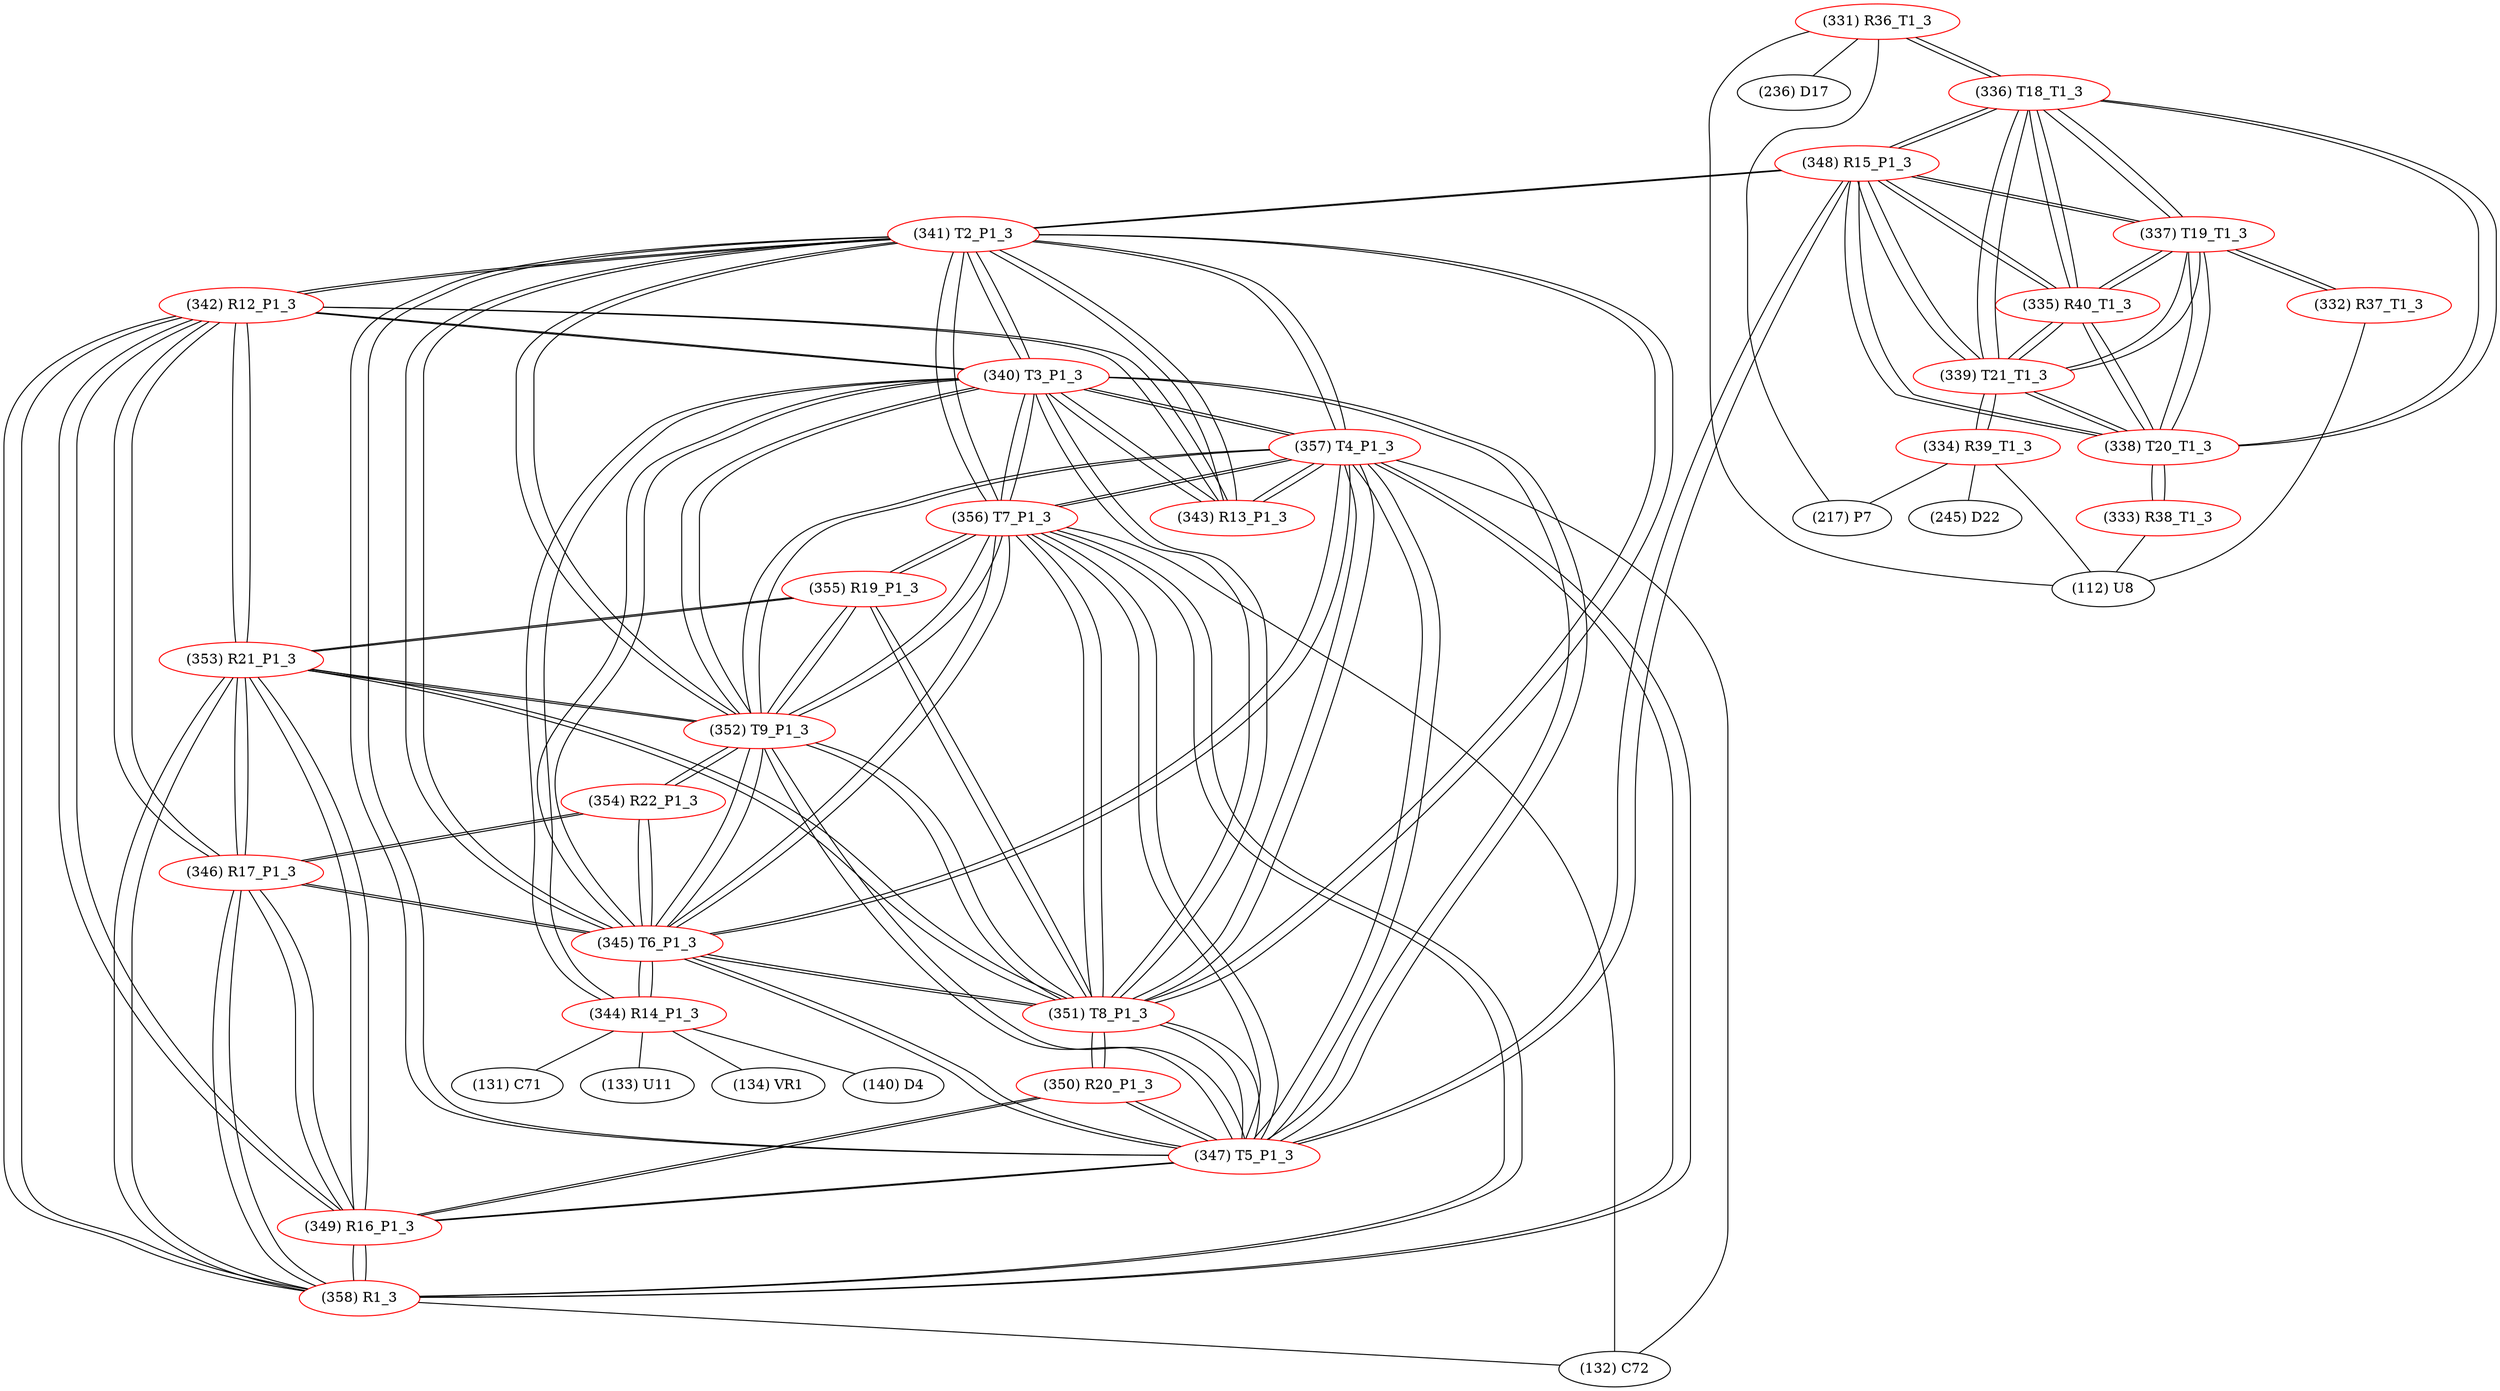 graph {
	331 [label="(331) R36_T1_3" color=red]
	217 [label="(217) P7"]
	236 [label="(236) D17"]
	112 [label="(112) U8"]
	336 [label="(336) T18_T1_3"]
	332 [label="(332) R37_T1_3" color=red]
	112 [label="(112) U8"]
	337 [label="(337) T19_T1_3"]
	333 [label="(333) R38_T1_3" color=red]
	112 [label="(112) U8"]
	338 [label="(338) T20_T1_3"]
	334 [label="(334) R39_T1_3" color=red]
	245 [label="(245) D22"]
	217 [label="(217) P7"]
	112 [label="(112) U8"]
	339 [label="(339) T21_T1_3"]
	335 [label="(335) R40_T1_3" color=red]
	348 [label="(348) R15_P1_3"]
	336 [label="(336) T18_T1_3"]
	339 [label="(339) T21_T1_3"]
	338 [label="(338) T20_T1_3"]
	337 [label="(337) T19_T1_3"]
	336 [label="(336) T18_T1_3" color=red]
	338 [label="(338) T20_T1_3"]
	337 [label="(337) T19_T1_3"]
	339 [label="(339) T21_T1_3"]
	331 [label="(331) R36_T1_3"]
	348 [label="(348) R15_P1_3"]
	335 [label="(335) R40_T1_3"]
	337 [label="(337) T19_T1_3" color=red]
	338 [label="(338) T20_T1_3"]
	336 [label="(336) T18_T1_3"]
	339 [label="(339) T21_T1_3"]
	332 [label="(332) R37_T1_3"]
	348 [label="(348) R15_P1_3"]
	335 [label="(335) R40_T1_3"]
	338 [label="(338) T20_T1_3" color=red]
	337 [label="(337) T19_T1_3"]
	336 [label="(336) T18_T1_3"]
	339 [label="(339) T21_T1_3"]
	333 [label="(333) R38_T1_3"]
	348 [label="(348) R15_P1_3"]
	335 [label="(335) R40_T1_3"]
	339 [label="(339) T21_T1_3" color=red]
	338 [label="(338) T20_T1_3"]
	337 [label="(337) T19_T1_3"]
	336 [label="(336) T18_T1_3"]
	334 [label="(334) R39_T1_3"]
	348 [label="(348) R15_P1_3"]
	335 [label="(335) R40_T1_3"]
	340 [label="(340) T3_P1_3" color=red]
	357 [label="(357) T4_P1_3"]
	356 [label="(356) T7_P1_3"]
	347 [label="(347) T5_P1_3"]
	352 [label="(352) T9_P1_3"]
	351 [label="(351) T8_P1_3"]
	345 [label="(345) T6_P1_3"]
	341 [label="(341) T2_P1_3"]
	344 [label="(344) R14_P1_3"]
	343 [label="(343) R13_P1_3"]
	342 [label="(342) R12_P1_3"]
	341 [label="(341) T2_P1_3" color=red]
	340 [label="(340) T3_P1_3"]
	357 [label="(357) T4_P1_3"]
	356 [label="(356) T7_P1_3"]
	347 [label="(347) T5_P1_3"]
	352 [label="(352) T9_P1_3"]
	351 [label="(351) T8_P1_3"]
	345 [label="(345) T6_P1_3"]
	343 [label="(343) R13_P1_3"]
	342 [label="(342) R12_P1_3"]
	348 [label="(348) R15_P1_3"]
	342 [label="(342) R12_P1_3" color=red]
	353 [label="(353) R21_P1_3"]
	349 [label="(349) R16_P1_3"]
	346 [label="(346) R17_P1_3"]
	358 [label="(358) R1_3"]
	343 [label="(343) R13_P1_3"]
	340 [label="(340) T3_P1_3"]
	341 [label="(341) T2_P1_3"]
	343 [label="(343) R13_P1_3" color=red]
	357 [label="(357) T4_P1_3"]
	340 [label="(340) T3_P1_3"]
	342 [label="(342) R12_P1_3"]
	341 [label="(341) T2_P1_3"]
	344 [label="(344) R14_P1_3" color=red]
	140 [label="(140) D4"]
	131 [label="(131) C71"]
	133 [label="(133) U11"]
	134 [label="(134) VR1"]
	340 [label="(340) T3_P1_3"]
	345 [label="(345) T6_P1_3"]
	345 [label="(345) T6_P1_3" color=red]
	340 [label="(340) T3_P1_3"]
	357 [label="(357) T4_P1_3"]
	356 [label="(356) T7_P1_3"]
	347 [label="(347) T5_P1_3"]
	352 [label="(352) T9_P1_3"]
	351 [label="(351) T8_P1_3"]
	341 [label="(341) T2_P1_3"]
	344 [label="(344) R14_P1_3"]
	354 [label="(354) R22_P1_3"]
	346 [label="(346) R17_P1_3"]
	346 [label="(346) R17_P1_3" color=red]
	353 [label="(353) R21_P1_3"]
	349 [label="(349) R16_P1_3"]
	342 [label="(342) R12_P1_3"]
	358 [label="(358) R1_3"]
	354 [label="(354) R22_P1_3"]
	345 [label="(345) T6_P1_3"]
	347 [label="(347) T5_P1_3" color=red]
	340 [label="(340) T3_P1_3"]
	357 [label="(357) T4_P1_3"]
	356 [label="(356) T7_P1_3"]
	352 [label="(352) T9_P1_3"]
	351 [label="(351) T8_P1_3"]
	345 [label="(345) T6_P1_3"]
	341 [label="(341) T2_P1_3"]
	348 [label="(348) R15_P1_3"]
	349 [label="(349) R16_P1_3"]
	350 [label="(350) R20_P1_3"]
	348 [label="(348) R15_P1_3" color=red]
	336 [label="(336) T18_T1_3"]
	339 [label="(339) T21_T1_3"]
	338 [label="(338) T20_T1_3"]
	337 [label="(337) T19_T1_3"]
	335 [label="(335) R40_T1_3"]
	341 [label="(341) T2_P1_3"]
	347 [label="(347) T5_P1_3"]
	349 [label="(349) R16_P1_3" color=red]
	353 [label="(353) R21_P1_3"]
	342 [label="(342) R12_P1_3"]
	346 [label="(346) R17_P1_3"]
	358 [label="(358) R1_3"]
	347 [label="(347) T5_P1_3"]
	350 [label="(350) R20_P1_3"]
	350 [label="(350) R20_P1_3" color=red]
	351 [label="(351) T8_P1_3"]
	349 [label="(349) R16_P1_3"]
	347 [label="(347) T5_P1_3"]
	351 [label="(351) T8_P1_3" color=red]
	340 [label="(340) T3_P1_3"]
	357 [label="(357) T4_P1_3"]
	356 [label="(356) T7_P1_3"]
	347 [label="(347) T5_P1_3"]
	352 [label="(352) T9_P1_3"]
	345 [label="(345) T6_P1_3"]
	341 [label="(341) T2_P1_3"]
	353 [label="(353) R21_P1_3"]
	355 [label="(355) R19_P1_3"]
	350 [label="(350) R20_P1_3"]
	352 [label="(352) T9_P1_3" color=red]
	354 [label="(354) R22_P1_3"]
	340 [label="(340) T3_P1_3"]
	357 [label="(357) T4_P1_3"]
	356 [label="(356) T7_P1_3"]
	347 [label="(347) T5_P1_3"]
	351 [label="(351) T8_P1_3"]
	345 [label="(345) T6_P1_3"]
	341 [label="(341) T2_P1_3"]
	353 [label="(353) R21_P1_3"]
	355 [label="(355) R19_P1_3"]
	353 [label="(353) R21_P1_3" color=red]
	349 [label="(349) R16_P1_3"]
	342 [label="(342) R12_P1_3"]
	346 [label="(346) R17_P1_3"]
	358 [label="(358) R1_3"]
	352 [label="(352) T9_P1_3"]
	351 [label="(351) T8_P1_3"]
	355 [label="(355) R19_P1_3"]
	354 [label="(354) R22_P1_3" color=red]
	352 [label="(352) T9_P1_3"]
	345 [label="(345) T6_P1_3"]
	346 [label="(346) R17_P1_3"]
	355 [label="(355) R19_P1_3" color=red]
	352 [label="(352) T9_P1_3"]
	353 [label="(353) R21_P1_3"]
	351 [label="(351) T8_P1_3"]
	356 [label="(356) T7_P1_3"]
	356 [label="(356) T7_P1_3" color=red]
	340 [label="(340) T3_P1_3"]
	357 [label="(357) T4_P1_3"]
	347 [label="(347) T5_P1_3"]
	352 [label="(352) T9_P1_3"]
	351 [label="(351) T8_P1_3"]
	345 [label="(345) T6_P1_3"]
	341 [label="(341) T2_P1_3"]
	358 [label="(358) R1_3"]
	132 [label="(132) C72"]
	355 [label="(355) R19_P1_3"]
	357 [label="(357) T4_P1_3" color=red]
	340 [label="(340) T3_P1_3"]
	356 [label="(356) T7_P1_3"]
	347 [label="(347) T5_P1_3"]
	352 [label="(352) T9_P1_3"]
	351 [label="(351) T8_P1_3"]
	345 [label="(345) T6_P1_3"]
	341 [label="(341) T2_P1_3"]
	343 [label="(343) R13_P1_3"]
	358 [label="(358) R1_3"]
	132 [label="(132) C72"]
	358 [label="(358) R1_3" color=red]
	357 [label="(357) T4_P1_3"]
	356 [label="(356) T7_P1_3"]
	132 [label="(132) C72"]
	353 [label="(353) R21_P1_3"]
	349 [label="(349) R16_P1_3"]
	342 [label="(342) R12_P1_3"]
	346 [label="(346) R17_P1_3"]
	331 -- 217
	331 -- 236
	331 -- 112
	331 -- 336
	332 -- 112
	332 -- 337
	333 -- 112
	333 -- 338
	334 -- 245
	334 -- 217
	334 -- 112
	334 -- 339
	335 -- 348
	335 -- 336
	335 -- 339
	335 -- 338
	335 -- 337
	336 -- 338
	336 -- 337
	336 -- 339
	336 -- 331
	336 -- 348
	336 -- 335
	337 -- 338
	337 -- 336
	337 -- 339
	337 -- 332
	337 -- 348
	337 -- 335
	338 -- 337
	338 -- 336
	338 -- 339
	338 -- 333
	338 -- 348
	338 -- 335
	339 -- 338
	339 -- 337
	339 -- 336
	339 -- 334
	339 -- 348
	339 -- 335
	340 -- 357
	340 -- 356
	340 -- 347
	340 -- 352
	340 -- 351
	340 -- 345
	340 -- 341
	340 -- 344
	340 -- 343
	340 -- 342
	341 -- 340
	341 -- 357
	341 -- 356
	341 -- 347
	341 -- 352
	341 -- 351
	341 -- 345
	341 -- 343
	341 -- 342
	341 -- 348
	342 -- 353
	342 -- 349
	342 -- 346
	342 -- 358
	342 -- 343
	342 -- 340
	342 -- 341
	343 -- 357
	343 -- 340
	343 -- 342
	343 -- 341
	344 -- 140
	344 -- 131
	344 -- 133
	344 -- 134
	344 -- 340
	344 -- 345
	345 -- 340
	345 -- 357
	345 -- 356
	345 -- 347
	345 -- 352
	345 -- 351
	345 -- 341
	345 -- 344
	345 -- 354
	345 -- 346
	346 -- 353
	346 -- 349
	346 -- 342
	346 -- 358
	346 -- 354
	346 -- 345
	347 -- 340
	347 -- 357
	347 -- 356
	347 -- 352
	347 -- 351
	347 -- 345
	347 -- 341
	347 -- 348
	347 -- 349
	347 -- 350
	348 -- 336
	348 -- 339
	348 -- 338
	348 -- 337
	348 -- 335
	348 -- 341
	348 -- 347
	349 -- 353
	349 -- 342
	349 -- 346
	349 -- 358
	349 -- 347
	349 -- 350
	350 -- 351
	350 -- 349
	350 -- 347
	351 -- 340
	351 -- 357
	351 -- 356
	351 -- 347
	351 -- 352
	351 -- 345
	351 -- 341
	351 -- 353
	351 -- 355
	351 -- 350
	352 -- 354
	352 -- 340
	352 -- 357
	352 -- 356
	352 -- 347
	352 -- 351
	352 -- 345
	352 -- 341
	352 -- 353
	352 -- 355
	353 -- 349
	353 -- 342
	353 -- 346
	353 -- 358
	353 -- 352
	353 -- 351
	353 -- 355
	354 -- 352
	354 -- 345
	354 -- 346
	355 -- 352
	355 -- 353
	355 -- 351
	355 -- 356
	356 -- 340
	356 -- 357
	356 -- 347
	356 -- 352
	356 -- 351
	356 -- 345
	356 -- 341
	356 -- 358
	356 -- 132
	356 -- 355
	357 -- 340
	357 -- 356
	357 -- 347
	357 -- 352
	357 -- 351
	357 -- 345
	357 -- 341
	357 -- 343
	357 -- 358
	357 -- 132
	358 -- 357
	358 -- 356
	358 -- 132
	358 -- 353
	358 -- 349
	358 -- 342
	358 -- 346
}